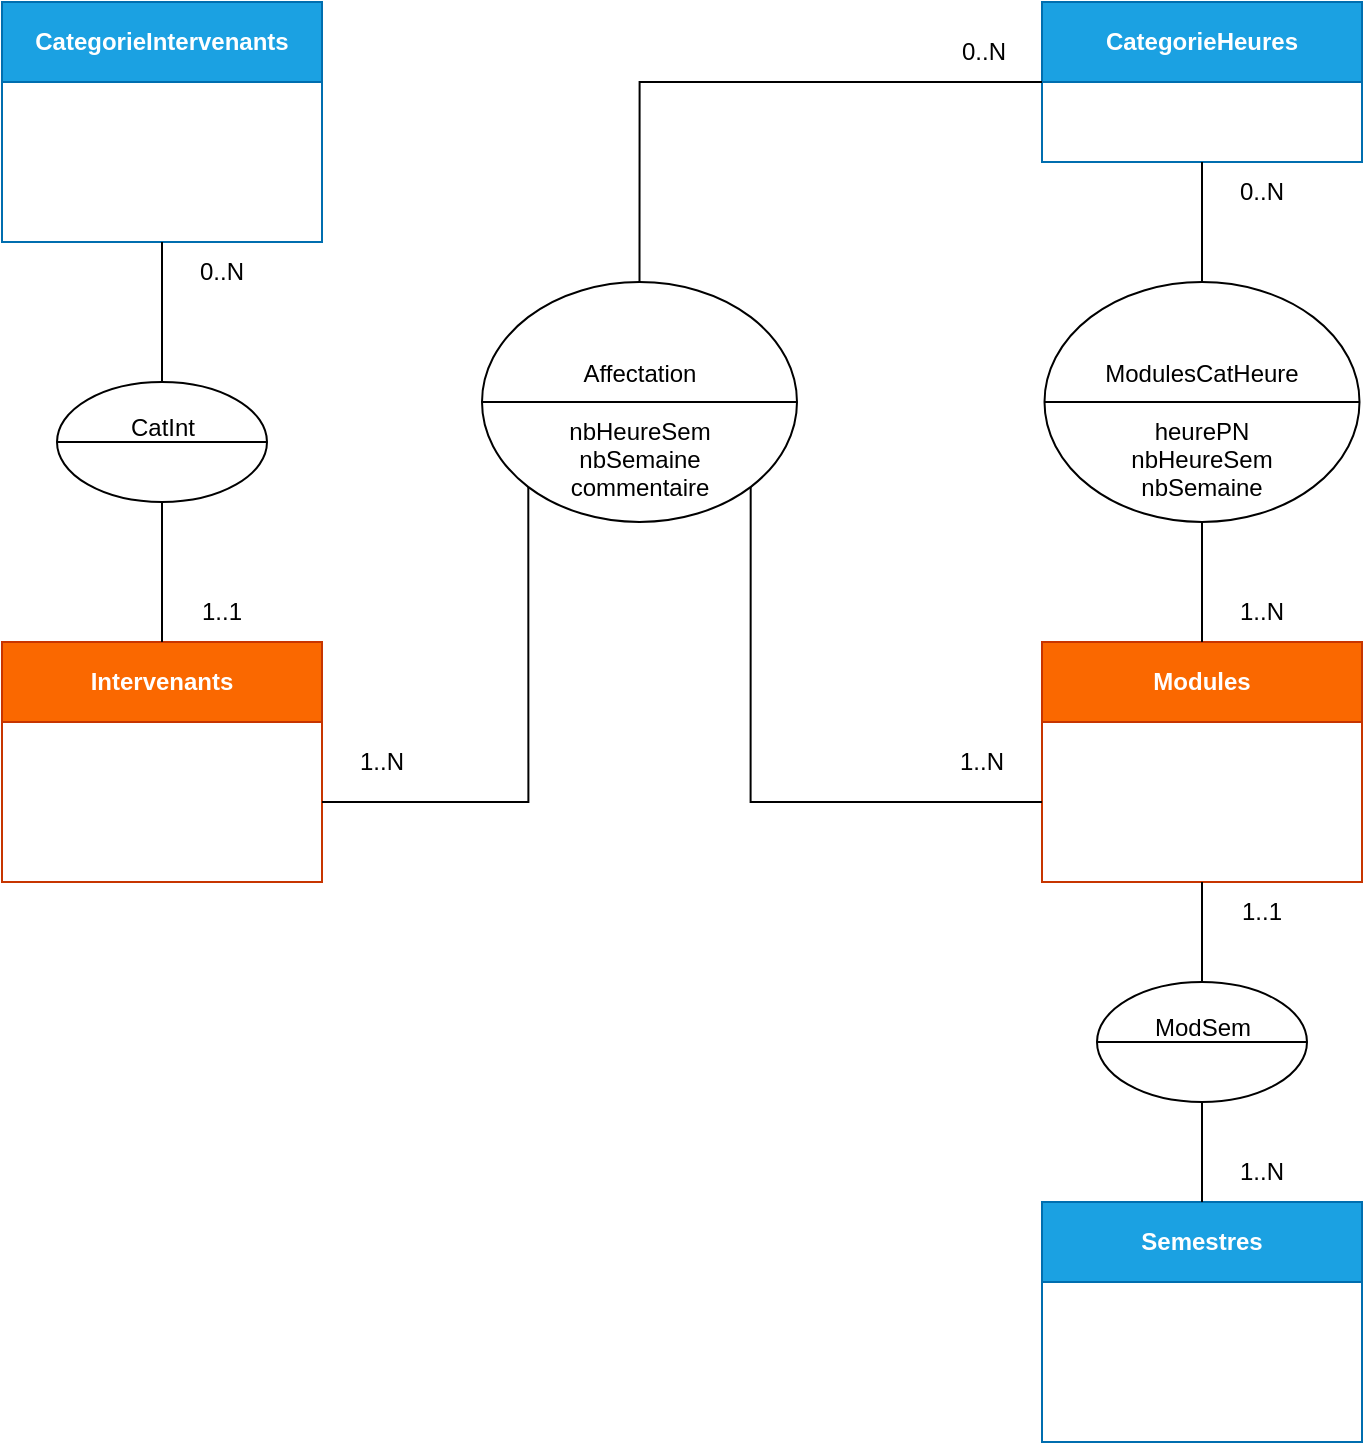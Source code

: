 <mxfile version="22.1.2" type="device" pages="3">
  <diagram name="MCD" id="nzzTxyJpOIz0UULi1fyK">
    <mxGraphModel dx="1292" dy="753" grid="1" gridSize="10" guides="1" tooltips="1" connect="1" arrows="1" fold="1" page="1" pageScale="1" pageWidth="827" pageHeight="1169" math="0" shadow="0">
      <root>
        <mxCell id="0" />
        <mxCell id="1" parent="0" />
        <mxCell id="3BoqgTi1EoxVY9xIN4Do-4" value="" style="group" parent="1" vertex="1" connectable="0">
          <mxGeometry x="80" y="240" width="160" height="120" as="geometry" />
        </mxCell>
        <mxCell id="3BoqgTi1EoxVY9xIN4Do-2" value="&lt;b&gt;CategorieIntervenants&lt;/b&gt;" style="rounded=0;whiteSpace=wrap;html=1;fillColor=#1ba1e2;fontColor=#ffffff;strokeColor=#006EAF;" parent="3BoqgTi1EoxVY9xIN4Do-4" vertex="1">
          <mxGeometry width="160" height="40" as="geometry" />
        </mxCell>
        <mxCell id="3BoqgTi1EoxVY9xIN4Do-3" value="&amp;nbsp;- &lt;u&gt;libCatInt&amp;nbsp;&lt;/u&gt;&lt;br&gt;&amp;nbsp;- coefCatInt&lt;br&gt;&amp;nbsp;- heureMinCatInt&lt;br&gt;&amp;nbsp;- heureMaxCatInt" style="rounded=0;whiteSpace=wrap;html=1;fillColor=none;fontColor=#ffffff;strokeColor=#006EAF;align=left;" parent="3BoqgTi1EoxVY9xIN4Do-4" vertex="1">
          <mxGeometry y="40" width="160" height="80" as="geometry" />
        </mxCell>
        <mxCell id="3BoqgTi1EoxVY9xIN4Do-11" value="" style="group" parent="1" vertex="1" connectable="0">
          <mxGeometry x="600" y="240" width="160" height="80" as="geometry" />
        </mxCell>
        <mxCell id="3BoqgTi1EoxVY9xIN4Do-6" value="&lt;b&gt;CategorieHeures&lt;/b&gt;" style="rounded=0;whiteSpace=wrap;html=1;fillColor=#1ba1e2;fontColor=#ffffff;strokeColor=#006EAF;" parent="3BoqgTi1EoxVY9xIN4Do-11" vertex="1">
          <mxGeometry width="160" height="40" as="geometry" />
        </mxCell>
        <mxCell id="3BoqgTi1EoxVY9xIN4Do-7" value="&amp;nbsp;- &lt;u&gt;libCatHeur&amp;nbsp;&lt;/u&gt;&lt;br&gt;&amp;nbsp;- coefCatHeur" style="rounded=0;whiteSpace=wrap;html=1;fillColor=none;fontColor=#ffffff;strokeColor=#006EAF;align=left;" parent="3BoqgTi1EoxVY9xIN4Do-11" vertex="1">
          <mxGeometry y="40" width="160" height="40" as="geometry" />
        </mxCell>
        <mxCell id="3BoqgTi1EoxVY9xIN4Do-13" value="" style="group" parent="1" vertex="1" connectable="0">
          <mxGeometry x="600" y="560" width="160" height="120" as="geometry" />
        </mxCell>
        <mxCell id="3BoqgTi1EoxVY9xIN4Do-9" value="&lt;b&gt;&lt;font color=&quot;#ffffff&quot;&gt;Modules&lt;/font&gt;&lt;/b&gt;" style="rounded=0;whiteSpace=wrap;html=1;fillColor=#fa6800;fontColor=#000000;strokeColor=#C73500;container=0;" parent="3BoqgTi1EoxVY9xIN4Do-13" vertex="1">
          <mxGeometry width="160" height="40" as="geometry" />
        </mxCell>
        <mxCell id="3BoqgTi1EoxVY9xIN4Do-10" value="&amp;nbsp;-&amp;nbsp;&lt;u&gt;codeMod&amp;nbsp;&lt;/u&gt;&lt;div&gt;&amp;nbsp;- typeMod&lt;/div&gt;&lt;div&gt;&amp;nbsp;- libCourtMod&lt;/div&gt;&lt;div&gt;&amp;nbsp;- libLongMod&lt;/div&gt;&lt;div&gt;&amp;nbsp;- validMod&amp;nbsp;&lt;/div&gt;" style="rounded=0;whiteSpace=wrap;html=1;fillColor=none;fontColor=#ffffff;strokeColor=#C73500;align=left;container=0;" parent="3BoqgTi1EoxVY9xIN4Do-13" vertex="1">
          <mxGeometry y="40" width="160" height="80" as="geometry" />
        </mxCell>
        <mxCell id="3BoqgTi1EoxVY9xIN4Do-14" value="" style="group" parent="1" vertex="1" connectable="0">
          <mxGeometry x="600" y="840" width="160" height="120" as="geometry" />
        </mxCell>
        <mxCell id="3BoqgTi1EoxVY9xIN4Do-15" value="&lt;b&gt;Semestres&lt;/b&gt;" style="rounded=0;whiteSpace=wrap;html=1;fillColor=#1BA1E2;fontColor=#ffffff;strokeColor=#006EAF;container=0;" parent="3BoqgTi1EoxVY9xIN4Do-14" vertex="1">
          <mxGeometry width="160" height="40" as="geometry" />
        </mxCell>
        <mxCell id="3BoqgTi1EoxVY9xIN4Do-16" value="&amp;nbsp;- &lt;u&gt;numSem&amp;nbsp;&lt;/u&gt;&lt;br&gt;&amp;nbsp;- nbGpTdSem&lt;br&gt;&amp;nbsp;- nbGpTpSem&lt;br&gt;&amp;nbsp;- nbEtdSem&lt;br&gt;&amp;nbsp;- nbSemSem" style="rounded=0;whiteSpace=wrap;html=1;fillColor=none;fontColor=#ffffff;strokeColor=#006EAF;align=left;container=0;" parent="3BoqgTi1EoxVY9xIN4Do-14" vertex="1">
          <mxGeometry y="40" width="160" height="80" as="geometry" />
        </mxCell>
        <mxCell id="3BoqgTi1EoxVY9xIN4Do-17" value="" style="group;fillColor=#60a917;fontColor=#ffffff;strokeColor=#2D7600;" parent="1" vertex="1" connectable="0">
          <mxGeometry x="80" y="560" width="160" height="120" as="geometry" />
        </mxCell>
        <mxCell id="3BoqgTi1EoxVY9xIN4Do-18" value="&lt;b&gt;&lt;font color=&quot;#ffffff&quot;&gt;Intervenants&lt;/font&gt;&lt;/b&gt;" style="rounded=0;whiteSpace=wrap;html=1;fillColor=#FA6800;fontColor=#000000;strokeColor=#C73500;container=0;" parent="3BoqgTi1EoxVY9xIN4Do-17" vertex="1">
          <mxGeometry width="160" height="40" as="geometry" />
        </mxCell>
        <mxCell id="3BoqgTi1EoxVY9xIN4Do-19" value="&lt;font color=&quot;#ffffff&quot;&gt;&amp;nbsp;- &lt;u&gt;nomInt&amp;nbsp;&lt;/u&gt;&lt;br&gt;&amp;nbsp;- &lt;u&gt;prenomInt&lt;/u&gt;&lt;br&gt;&amp;nbsp;- heureMinInt&lt;br&gt;&amp;nbsp;- heureMaxInt&lt;br&gt;&lt;/font&gt;" style="rounded=0;whiteSpace=wrap;html=1;fillColor=default;fontColor=#000000;strokeColor=#C73500;align=left;container=0;" parent="3BoqgTi1EoxVY9xIN4Do-17" vertex="1">
          <mxGeometry y="40" width="160" height="80" as="geometry" />
        </mxCell>
        <mxCell id="3BoqgTi1EoxVY9xIN4Do-24" value="" style="endArrow=none;html=1;rounded=0;entryX=0.5;entryY=1;entryDx=0;entryDy=0;exitX=0.5;exitY=0;exitDx=0;exitDy=0;" parent="1" source="3BoqgTi1EoxVY9xIN4Do-26" target="3BoqgTi1EoxVY9xIN4Do-3" edge="1">
          <mxGeometry width="50" height="50" relative="1" as="geometry">
            <mxPoint x="440" y="530" as="sourcePoint" />
            <mxPoint x="490" y="480" as="targetPoint" />
          </mxGeometry>
        </mxCell>
        <mxCell id="3BoqgTi1EoxVY9xIN4Do-27" value="" style="endArrow=none;html=1;rounded=0;entryX=0.5;entryY=1;entryDx=0;entryDy=0;exitX=0.5;exitY=0;exitDx=0;exitDy=0;" parent="1" source="3BoqgTi1EoxVY9xIN4Do-18" target="3BoqgTi1EoxVY9xIN4Do-26" edge="1">
          <mxGeometry width="50" height="50" relative="1" as="geometry">
            <mxPoint x="160" y="560" as="sourcePoint" />
            <mxPoint x="160" y="360" as="targetPoint" />
          </mxGeometry>
        </mxCell>
        <mxCell id="3BoqgTi1EoxVY9xIN4Do-26" value="CatInt&lt;br&gt;&lt;br&gt;" style="ellipse;whiteSpace=wrap;html=1;" parent="1" vertex="1">
          <mxGeometry x="107.5" y="430" width="105" height="60" as="geometry" />
        </mxCell>
        <mxCell id="3BoqgTi1EoxVY9xIN4Do-28" value="" style="endArrow=none;html=1;rounded=0;exitX=0;exitY=0.5;exitDx=0;exitDy=0;entryX=1;entryY=0.5;entryDx=0;entryDy=0;" parent="1" source="3BoqgTi1EoxVY9xIN4Do-26" target="3BoqgTi1EoxVY9xIN4Do-26" edge="1">
          <mxGeometry width="50" height="50" relative="1" as="geometry">
            <mxPoint x="440" y="630" as="sourcePoint" />
            <mxPoint x="490" y="580" as="targetPoint" />
          </mxGeometry>
        </mxCell>
        <mxCell id="3BoqgTi1EoxVY9xIN4Do-30" value="1..1" style="text;html=1;strokeColor=none;fillColor=none;align=center;verticalAlign=middle;whiteSpace=wrap;rounded=0;" parent="1" vertex="1">
          <mxGeometry x="160" y="530" width="60" height="30" as="geometry" />
        </mxCell>
        <mxCell id="3BoqgTi1EoxVY9xIN4Do-31" value="0..N" style="text;html=1;strokeColor=none;fillColor=none;align=center;verticalAlign=middle;whiteSpace=wrap;rounded=0;" parent="1" vertex="1">
          <mxGeometry x="160" y="360" width="60" height="30" as="geometry" />
        </mxCell>
        <mxCell id="3BoqgTi1EoxVY9xIN4Do-32" value="" style="endArrow=none;html=1;rounded=0;exitX=0;exitY=0.5;exitDx=0;exitDy=0;entryX=1;entryY=0.5;entryDx=0;entryDy=0;" parent="1" source="3BoqgTi1EoxVY9xIN4Do-33" target="3BoqgTi1EoxVY9xIN4Do-33" edge="1">
          <mxGeometry width="50" height="50" relative="1" as="geometry">
            <mxPoint x="422.5" y="1190" as="sourcePoint" />
            <mxPoint x="472.5" y="1140" as="targetPoint" />
          </mxGeometry>
        </mxCell>
        <mxCell id="3BoqgTi1EoxVY9xIN4Do-34" style="edgeStyle=orthogonalEdgeStyle;rounded=0;orthogonalLoop=1;jettySize=auto;html=1;exitX=0.5;exitY=0;exitDx=0;exitDy=0;entryX=0;entryY=0;entryDx=0;entryDy=0;endArrow=none;endFill=0;" parent="1" source="3BoqgTi1EoxVY9xIN4Do-33" target="3BoqgTi1EoxVY9xIN4Do-35" edge="1">
          <mxGeometry relative="1" as="geometry">
            <mxPoint x="230" y="840" as="sourcePoint" />
            <mxPoint x="470" y="840" as="targetPoint" />
            <Array as="points">
              <mxPoint x="680" y="730" />
            </Array>
          </mxGeometry>
        </mxCell>
        <mxCell id="3BoqgTi1EoxVY9xIN4Do-35" value="1..1" style="text;html=1;strokeColor=none;fillColor=none;align=center;verticalAlign=middle;whiteSpace=wrap;rounded=0;" parent="1" vertex="1">
          <mxGeometry x="680" y="680" width="60" height="30" as="geometry" />
        </mxCell>
        <mxCell id="3BoqgTi1EoxVY9xIN4Do-36" value="1..N" style="text;html=1;strokeColor=none;fillColor=none;align=center;verticalAlign=middle;whiteSpace=wrap;rounded=0;" parent="1" vertex="1">
          <mxGeometry x="680" y="810" width="60" height="30" as="geometry" />
        </mxCell>
        <mxCell id="3BoqgTi1EoxVY9xIN4Do-38" style="edgeStyle=orthogonalEdgeStyle;rounded=0;orthogonalLoop=1;jettySize=auto;html=1;exitX=0.5;exitY=1;exitDx=0;exitDy=0;entryX=0.5;entryY=0;entryDx=0;entryDy=0;endArrow=none;endFill=0;" parent="1" source="3BoqgTi1EoxVY9xIN4Do-39" target="3BoqgTi1EoxVY9xIN4Do-9" edge="1">
          <mxGeometry relative="1" as="geometry" />
        </mxCell>
        <mxCell id="3BoqgTi1EoxVY9xIN4Do-40" value="" style="edgeStyle=orthogonalEdgeStyle;rounded=0;orthogonalLoop=1;jettySize=auto;html=1;exitX=0.5;exitY=1;exitDx=0;exitDy=0;entryX=0.5;entryY=0;entryDx=0;entryDy=0;endArrow=none;endFill=0;" parent="1" source="3BoqgTi1EoxVY9xIN4Do-7" target="3BoqgTi1EoxVY9xIN4Do-39" edge="1">
          <mxGeometry relative="1" as="geometry">
            <mxPoint x="680" y="400" as="sourcePoint" />
            <mxPoint x="680" y="560" as="targetPoint" />
          </mxGeometry>
        </mxCell>
        <mxCell id="3BoqgTi1EoxVY9xIN4Do-39" value="&lt;br&gt;&lt;br&gt;ModulesCatHeure&lt;br&gt;&lt;br&gt;heurePN&lt;br&gt;nbHeureSem&lt;br&gt;nbSemaine" style="ellipse;whiteSpace=wrap;html=1;" parent="1" vertex="1">
          <mxGeometry x="601.25" y="380" width="157.5" height="120" as="geometry" />
        </mxCell>
        <mxCell id="3BoqgTi1EoxVY9xIN4Do-44" style="edgeStyle=orthogonalEdgeStyle;rounded=0;orthogonalLoop=1;jettySize=auto;html=1;exitX=0;exitY=0.5;exitDx=0;exitDy=0;entryX=1;entryY=0.5;entryDx=0;entryDy=0;endArrow=none;endFill=0;" parent="1" source="3BoqgTi1EoxVY9xIN4Do-39" target="3BoqgTi1EoxVY9xIN4Do-39" edge="1">
          <mxGeometry relative="1" as="geometry">
            <Array as="points">
              <mxPoint x="680" y="440" />
              <mxPoint x="680" y="440" />
            </Array>
          </mxGeometry>
        </mxCell>
        <mxCell id="3BoqgTi1EoxVY9xIN4Do-45" value="0..N" style="text;html=1;strokeColor=none;fillColor=none;align=center;verticalAlign=middle;whiteSpace=wrap;rounded=0;" parent="1" vertex="1">
          <mxGeometry x="680" y="320" width="60" height="30" as="geometry" />
        </mxCell>
        <mxCell id="3BoqgTi1EoxVY9xIN4Do-46" value="1..N" style="text;html=1;strokeColor=none;fillColor=none;align=center;verticalAlign=middle;whiteSpace=wrap;rounded=0;" parent="1" vertex="1">
          <mxGeometry x="680" y="530" width="60" height="30" as="geometry" />
        </mxCell>
        <mxCell id="3BoqgTi1EoxVY9xIN4Do-48" value="&lt;br&gt;&lt;br&gt;Affectation&lt;br&gt;&lt;br&gt;nbHeureSem&lt;br&gt;nbSemaine&lt;br&gt;commentaire" style="ellipse;whiteSpace=wrap;html=1;" parent="1" vertex="1">
          <mxGeometry x="320" y="380" width="157.5" height="120" as="geometry" />
        </mxCell>
        <mxCell id="3BoqgTi1EoxVY9xIN4Do-47" style="edgeStyle=orthogonalEdgeStyle;rounded=0;orthogonalLoop=1;jettySize=auto;html=1;exitX=0;exitY=0;exitDx=0;exitDy=0;entryX=0.5;entryY=0;entryDx=0;entryDy=0;endArrow=none;endFill=0;" parent="1" source="3BoqgTi1EoxVY9xIN4Do-7" target="3BoqgTi1EoxVY9xIN4Do-48" edge="1">
          <mxGeometry relative="1" as="geometry">
            <mxPoint x="400" y="440" as="targetPoint" />
            <Array as="points">
              <mxPoint x="399" y="280" />
            </Array>
          </mxGeometry>
        </mxCell>
        <mxCell id="3BoqgTi1EoxVY9xIN4Do-49" style="edgeStyle=orthogonalEdgeStyle;rounded=0;orthogonalLoop=1;jettySize=auto;html=1;exitX=1;exitY=0.5;exitDx=0;exitDy=0;entryX=0;entryY=1;entryDx=0;entryDy=0;endArrow=none;endFill=0;" parent="1" source="3BoqgTi1EoxVY9xIN4Do-19" target="3BoqgTi1EoxVY9xIN4Do-48" edge="1">
          <mxGeometry relative="1" as="geometry" />
        </mxCell>
        <mxCell id="3BoqgTi1EoxVY9xIN4Do-50" style="edgeStyle=orthogonalEdgeStyle;rounded=0;orthogonalLoop=1;jettySize=auto;html=1;exitX=0;exitY=0.5;exitDx=0;exitDy=0;entryX=1;entryY=1;entryDx=0;entryDy=0;endArrow=none;endFill=0;" parent="1" source="3BoqgTi1EoxVY9xIN4Do-10" target="3BoqgTi1EoxVY9xIN4Do-48" edge="1">
          <mxGeometry relative="1" as="geometry" />
        </mxCell>
        <mxCell id="3BoqgTi1EoxVY9xIN4Do-51" style="edgeStyle=orthogonalEdgeStyle;rounded=0;orthogonalLoop=1;jettySize=auto;html=1;exitX=0;exitY=0.5;exitDx=0;exitDy=0;entryX=1;entryY=0.5;entryDx=0;entryDy=0;endArrow=none;endFill=0;" parent="1" source="3BoqgTi1EoxVY9xIN4Do-48" target="3BoqgTi1EoxVY9xIN4Do-48" edge="1">
          <mxGeometry relative="1" as="geometry">
            <Array as="points">
              <mxPoint x="400" y="440" />
              <mxPoint x="400" y="440" />
            </Array>
          </mxGeometry>
        </mxCell>
        <mxCell id="3BoqgTi1EoxVY9xIN4Do-52" value="1..N" style="text;html=1;strokeColor=none;fillColor=none;align=center;verticalAlign=middle;whiteSpace=wrap;rounded=0;" parent="1" vertex="1">
          <mxGeometry x="540" y="605" width="60" height="30" as="geometry" />
        </mxCell>
        <mxCell id="3BoqgTi1EoxVY9xIN4Do-53" value="1..N" style="text;html=1;strokeColor=none;fillColor=none;align=center;verticalAlign=middle;whiteSpace=wrap;rounded=0;" parent="1" vertex="1">
          <mxGeometry x="240" y="605" width="60" height="30" as="geometry" />
        </mxCell>
        <mxCell id="3BoqgTi1EoxVY9xIN4Do-54" value="0..N" style="text;html=1;strokeColor=none;fillColor=none;align=center;verticalAlign=middle;whiteSpace=wrap;rounded=0;" parent="1" vertex="1">
          <mxGeometry x="541.25" y="250" width="60" height="30" as="geometry" />
        </mxCell>
        <mxCell id="3BoqgTi1EoxVY9xIN4Do-56" style="edgeStyle=orthogonalEdgeStyle;rounded=0;orthogonalLoop=1;jettySize=auto;html=1;exitX=0.5;exitY=1;exitDx=0;exitDy=0;entryX=0;entryY=1;entryDx=0;entryDy=0;endArrow=none;endFill=0;" parent="1" source="3BoqgTi1EoxVY9xIN4Do-33" target="3BoqgTi1EoxVY9xIN4Do-36" edge="1">
          <mxGeometry relative="1" as="geometry">
            <Array as="points">
              <mxPoint x="680" y="830" />
              <mxPoint x="680" y="830" />
            </Array>
          </mxGeometry>
        </mxCell>
        <mxCell id="3BoqgTi1EoxVY9xIN4Do-33" value="ModSem&lt;br&gt;&lt;br&gt;" style="ellipse;whiteSpace=wrap;html=1;" parent="1" vertex="1">
          <mxGeometry x="627.5" y="730" width="105" height="60" as="geometry" />
        </mxCell>
        <mxCell id="3BoqgTi1EoxVY9xIN4Do-57" style="edgeStyle=orthogonalEdgeStyle;rounded=0;orthogonalLoop=1;jettySize=auto;html=1;exitX=0;exitY=0.5;exitDx=0;exitDy=0;entryX=1;entryY=0.5;entryDx=0;entryDy=0;endArrow=none;endFill=0;" parent="1" source="3BoqgTi1EoxVY9xIN4Do-33" target="3BoqgTi1EoxVY9xIN4Do-33" edge="1">
          <mxGeometry relative="1" as="geometry">
            <Array as="points">
              <mxPoint x="690" y="760" />
              <mxPoint x="690" y="760" />
            </Array>
          </mxGeometry>
        </mxCell>
      </root>
    </mxGraphModel>
  </diagram>
  <diagram id="1yIcFr8sxHk_xN-6-EMg" name="MLD">
    <mxGraphModel dx="1098" dy="640" grid="1" gridSize="10" guides="1" tooltips="1" connect="1" arrows="1" fold="1" page="1" pageScale="1" pageWidth="827" pageHeight="1169" math="0" shadow="0">
      <root>
        <mxCell id="0" />
        <mxCell id="1" parent="0" />
        <mxCell id="5fsocrcMAX_POB6Y4HsH-1" value="&lt;div style=&quot;&quot;&gt;&lt;font color=&quot;#1ba1e2&quot;&gt;&lt;b style=&quot;background-color: initial;&quot;&gt;CategorieIntervenants&lt;/b&gt;&lt;span style=&quot;background-color: initial;&quot;&gt;(&lt;/span&gt;&lt;u style=&quot;background-color: initial;&quot;&gt;libCatInt&lt;/u&gt;&lt;span style=&quot;background-color: initial;&quot;&gt;, coefCatInt, heureMinCatInt, heureMaxCatInt)&lt;/span&gt;&lt;/font&gt;&lt;/div&gt;&lt;div style=&quot;&quot;&gt;&lt;font color=&quot;#1ba1e2&quot;&gt;&lt;b&gt;CategorieHeures&amp;nbsp; &amp;nbsp; &amp;nbsp; &amp;nbsp; &amp;nbsp;&lt;/b&gt;(&lt;u&gt;libCatHeur&lt;/u&gt;, coefCatHeur)&lt;/font&gt;&lt;/div&gt;&lt;div style=&quot;&quot;&gt;&lt;font color=&quot;#1ba1e2&quot;&gt;&lt;b&gt;Semestres&amp;nbsp; &amp;nbsp; &amp;nbsp; &amp;nbsp; &amp;nbsp; &amp;nbsp; &amp;nbsp; &amp;nbsp; &amp;nbsp; &amp;nbsp; &lt;/b&gt;(&lt;u&gt;numSem&lt;/u&gt;, nbGpTdSem, nbGpTpSem, nbEtdSem, nbSemSem)&lt;/font&gt;&lt;/div&gt;&lt;div style=&quot;&quot;&gt;&lt;font color=&quot;#fa6800&quot;&gt;&lt;br&gt;&lt;/font&gt;&lt;/div&gt;&lt;div style=&quot;&quot;&gt;&lt;font color=&quot;#fa6800&quot;&gt;&lt;b&gt;Intervenants&amp;nbsp; &amp;nbsp; &amp;nbsp; &amp;nbsp; &amp;nbsp; &amp;nbsp; &amp;nbsp; &amp;nbsp; &amp;nbsp;&lt;/b&gt;(&lt;u&gt;nomInt, prenomInt&lt;/u&gt;, heureMinInt, heureMaxInt, #libCatInt)&lt;/font&gt;&lt;/div&gt;&lt;div style=&quot;&quot;&gt;&lt;font color=&quot;#fa6800&quot;&gt;&lt;b&gt;Modules&amp;nbsp; &amp;nbsp; &amp;nbsp; &amp;nbsp; &amp;nbsp; &amp;nbsp; &amp;nbsp; &amp;nbsp; &amp;nbsp; &amp;nbsp; &amp;nbsp; &amp;nbsp; &lt;/b&gt;(&lt;u&gt;codeMod&lt;/u&gt;, typeMod, libCourtMod, libLongMod, validMod, #numSem)&lt;/font&gt;&lt;/div&gt;&lt;div style=&quot;&quot;&gt;&lt;br&gt;&lt;/div&gt;&lt;div style=&quot;&quot;&gt;&lt;b&gt;ModulesCatHeures&amp;nbsp; &amp;nbsp; &amp;nbsp; &lt;/b&gt;(#&lt;u&gt;codeMod, #libCatHeur&lt;/u&gt;, heurePN, nbHeureSem, nbSemaine)&lt;/div&gt;&lt;div style=&quot;&quot;&gt;&lt;b&gt;Affectation&amp;nbsp; &amp;nbsp; &amp;nbsp; &amp;nbsp; &amp;nbsp; &amp;nbsp; &amp;nbsp; &amp;nbsp; &amp;nbsp; &amp;nbsp;&amp;nbsp;&lt;/b&gt;(&lt;u&gt;#(nomInt,prenomInt),#codeMod,#libCatHeur&lt;/u&gt;, nbHeureSem, nbSemaine, commentaire)&lt;/div&gt;" style="text;html=1;align=left;verticalAlign=middle;resizable=0;points=[];autosize=1;strokeColor=none;fillColor=none;" parent="1" vertex="1">
          <mxGeometry x="120" y="400" width="620" height="140" as="geometry" />
        </mxCell>
      </root>
    </mxGraphModel>
  </diagram>
  <diagram name="UML" id="JNIX_cUQ2pQBWEHA8KvQ">
    <mxGraphModel dx="1098" dy="640" grid="1" gridSize="10" guides="1" tooltips="1" connect="1" arrows="1" fold="1" page="1" pageScale="1" pageWidth="827" pageHeight="1169" math="0" shadow="0">
      <root>
        <mxCell id="ptVlJqRQ-sJI8ZCwnt4Z-0" />
        <mxCell id="ptVlJqRQ-sJI8ZCwnt4Z-1" parent="ptVlJqRQ-sJI8ZCwnt4Z-0" />
        <mxCell id="ptVlJqRQ-sJI8ZCwnt4Z-2" value="" style="group" parent="ptVlJqRQ-sJI8ZCwnt4Z-1" vertex="1" connectable="0">
          <mxGeometry x="24" y="260" width="160" height="120" as="geometry" />
        </mxCell>
        <mxCell id="ptVlJqRQ-sJI8ZCwnt4Z-3" value="&lt;b&gt;CategorieIntervenants&lt;/b&gt;" style="rounded=0;whiteSpace=wrap;html=1;fillColor=#1ba1e2;fontColor=#ffffff;strokeColor=#006EAF;" parent="ptVlJqRQ-sJI8ZCwnt4Z-2" vertex="1">
          <mxGeometry width="160" height="40" as="geometry" />
        </mxCell>
        <mxCell id="ptVlJqRQ-sJI8ZCwnt4Z-4" value="&amp;nbsp;- libCatInt&amp;nbsp; &amp;nbsp; &amp;nbsp; &amp;nbsp; &amp;nbsp; &amp;nbsp;: String &amp;lt;id&amp;gt;&lt;br&gt;&amp;nbsp;- coefCatInt&amp;nbsp; &amp;nbsp; &amp;nbsp; &amp;nbsp; &amp;nbsp;: double&lt;br&gt;&amp;nbsp;- heureMinCatInt : int&lt;br&gt;&amp;nbsp;- heureMaxCatInt : int" style="rounded=0;whiteSpace=wrap;html=1;fillColor=none;fontColor=#ffffff;strokeColor=#006EAF;align=left;" parent="ptVlJqRQ-sJI8ZCwnt4Z-2" vertex="1">
          <mxGeometry y="40" width="160" height="80" as="geometry" />
        </mxCell>
        <mxCell id="ptVlJqRQ-sJI8ZCwnt4Z-5" value="" style="group" parent="ptVlJqRQ-sJI8ZCwnt4Z-1" vertex="1" connectable="0">
          <mxGeometry x="484" y="260" width="160" height="80" as="geometry" />
        </mxCell>
        <mxCell id="ptVlJqRQ-sJI8ZCwnt4Z-6" value="&lt;b&gt;CategorieHeures&lt;/b&gt;" style="rounded=0;whiteSpace=wrap;html=1;fillColor=#1ba1e2;fontColor=#ffffff;strokeColor=#006EAF;" parent="ptVlJqRQ-sJI8ZCwnt4Z-5" vertex="1">
          <mxGeometry width="160" height="40" as="geometry" />
        </mxCell>
        <mxCell id="ptVlJqRQ-sJI8ZCwnt4Z-7" value="&amp;nbsp;- libCatHeur&amp;nbsp; &amp;nbsp; &amp;nbsp; &amp;nbsp;: String &amp;lt;id&amp;gt;&lt;br&gt;&amp;nbsp;- coefCatHeur&amp;nbsp; &amp;nbsp; : double" style="rounded=0;whiteSpace=wrap;html=1;fillColor=none;fontColor=#ffffff;strokeColor=#006EAF;align=left;" parent="ptVlJqRQ-sJI8ZCwnt4Z-5" vertex="1">
          <mxGeometry y="40" width="160" height="40" as="geometry" />
        </mxCell>
        <mxCell id="ptVlJqRQ-sJI8ZCwnt4Z-8" value="" style="group" parent="ptVlJqRQ-sJI8ZCwnt4Z-1" vertex="1" connectable="0">
          <mxGeometry x="484" y="580" width="160" height="120" as="geometry" />
        </mxCell>
        <mxCell id="ptVlJqRQ-sJI8ZCwnt4Z-9" value="&lt;b&gt;&lt;font color=&quot;#ffffff&quot;&gt;Modules&lt;/font&gt;&lt;/b&gt;" style="rounded=0;whiteSpace=wrap;html=1;fillColor=#fa6800;fontColor=#000000;strokeColor=#C73500;container=0;" parent="ptVlJqRQ-sJI8ZCwnt4Z-8" vertex="1">
          <mxGeometry width="160" height="40" as="geometry" />
        </mxCell>
        <mxCell id="ptVlJqRQ-sJI8ZCwnt4Z-10" value="&amp;nbsp;-&amp;nbsp;codeMod&amp;nbsp; &amp;nbsp; &amp;nbsp; : String &amp;lt;id&amp;gt;&lt;div&gt;&amp;nbsp;- typeMod&amp;nbsp; &amp;nbsp; &amp;nbsp; &amp;nbsp;: String&lt;/div&gt;&lt;div&gt;&amp;nbsp;- libCourtMod : String&lt;/div&gt;&lt;div&gt;&amp;nbsp;- libLongMod&amp;nbsp; : String&lt;/div&gt;&lt;div&gt;&amp;nbsp;- validMod&amp;nbsp; &amp;nbsp; &amp;nbsp; : boolean&lt;/div&gt;" style="rounded=0;whiteSpace=wrap;html=1;fillColor=none;fontColor=#ffffff;strokeColor=#C73500;align=left;container=0;" parent="ptVlJqRQ-sJI8ZCwnt4Z-8" vertex="1">
          <mxGeometry y="40" width="160" height="80" as="geometry" />
        </mxCell>
        <mxCell id="ptVlJqRQ-sJI8ZCwnt4Z-11" value="" style="group" parent="ptVlJqRQ-sJI8ZCwnt4Z-1" vertex="1" connectable="0">
          <mxGeometry x="484" y="860" width="160" height="120" as="geometry" />
        </mxCell>
        <mxCell id="ptVlJqRQ-sJI8ZCwnt4Z-12" value="&lt;b&gt;Semestres&lt;/b&gt;" style="rounded=0;whiteSpace=wrap;html=1;fillColor=#1BA1E2;fontColor=#ffffff;strokeColor=#006EAF;container=0;" parent="ptVlJqRQ-sJI8ZCwnt4Z-11" vertex="1">
          <mxGeometry width="160" height="40" as="geometry" />
        </mxCell>
        <mxCell id="ptVlJqRQ-sJI8ZCwnt4Z-13" value="&amp;nbsp;- numSem&amp;nbsp; &amp;nbsp; &amp;nbsp; &amp;nbsp; &amp;nbsp; &amp;nbsp; &amp;nbsp; &amp;nbsp;: int &amp;lt;id&amp;gt;&lt;br&gt;&amp;nbsp;- nbGpTdSem&amp;nbsp; &amp;nbsp; &amp;nbsp; &amp;nbsp; &amp;nbsp;: int&lt;br&gt;&amp;nbsp;- nbGpTpSem&amp;nbsp; &amp;nbsp; &amp;nbsp; &amp;nbsp; &amp;nbsp;: int&lt;br&gt;&amp;nbsp;- nbEtdSem&amp;nbsp; &amp;nbsp; &amp;nbsp; &amp;nbsp; &amp;nbsp; &amp;nbsp; &amp;nbsp;: int&amp;nbsp;&lt;br&gt;&amp;nbsp;- nbSemSem&amp;nbsp; &amp;nbsp; &amp;nbsp; &amp;nbsp; &amp;nbsp; &amp;nbsp;: int" style="rounded=0;whiteSpace=wrap;html=1;fillColor=none;fontColor=#ffffff;strokeColor=#006EAF;align=left;container=0;" parent="ptVlJqRQ-sJI8ZCwnt4Z-11" vertex="1">
          <mxGeometry y="40" width="160" height="80" as="geometry" />
        </mxCell>
        <mxCell id="ptVlJqRQ-sJI8ZCwnt4Z-14" value="" style="group;fillColor=#60a917;fontColor=#ffffff;strokeColor=#2D7600;" parent="ptVlJqRQ-sJI8ZCwnt4Z-1" vertex="1" connectable="0">
          <mxGeometry x="24" y="580" width="160" height="120" as="geometry" />
        </mxCell>
        <mxCell id="ptVlJqRQ-sJI8ZCwnt4Z-15" value="&lt;b&gt;&lt;font color=&quot;#ffffff&quot;&gt;Intervenants&lt;/font&gt;&lt;/b&gt;" style="rounded=0;whiteSpace=wrap;html=1;fillColor=#FA6800;fontColor=#000000;strokeColor=#C73500;container=0;" parent="ptVlJqRQ-sJI8ZCwnt4Z-14" vertex="1">
          <mxGeometry width="160" height="40" as="geometry" />
        </mxCell>
        <mxCell id="ptVlJqRQ-sJI8ZCwnt4Z-16" value="&lt;font color=&quot;#ffffff&quot;&gt;&amp;nbsp;- nomInt&amp;nbsp; &amp;nbsp; &amp;nbsp; &amp;nbsp; &amp;nbsp; &amp;nbsp; &amp;nbsp;: String &amp;lt;id&amp;gt;&lt;br&gt;&amp;nbsp;- prenomInt&amp;nbsp; &amp;nbsp; &amp;nbsp; &amp;nbsp; : String &amp;lt;id&amp;gt;&lt;br&gt;&amp;nbsp;- heureMinInt&amp;nbsp; &amp;nbsp; &amp;nbsp;: int&lt;br&gt;&amp;nbsp;- heureMaxInt&amp;nbsp; &amp;nbsp; : int&lt;br&gt;&lt;/font&gt;" style="rounded=0;whiteSpace=wrap;html=1;fillColor=default;fontColor=#000000;strokeColor=#C73500;align=left;container=0;" parent="ptVlJqRQ-sJI8ZCwnt4Z-14" vertex="1">
          <mxGeometry y="40" width="160" height="80" as="geometry" />
        </mxCell>
        <mxCell id="ptVlJqRQ-sJI8ZCwnt4Z-17" value="" style="endArrow=none;html=1;rounded=0;entryX=0.5;entryY=1;entryDx=0;entryDy=0;exitX=0.5;exitY=0;exitDx=0;exitDy=0;" parent="ptVlJqRQ-sJI8ZCwnt4Z-1" source="ptVlJqRQ-sJI8ZCwnt4Z-15" target="ptVlJqRQ-sJI8ZCwnt4Z-4" edge="1">
          <mxGeometry width="50" height="50" relative="1" as="geometry">
            <mxPoint x="104" y="450" as="sourcePoint" />
            <mxPoint x="434" y="500" as="targetPoint" />
          </mxGeometry>
        </mxCell>
        <mxCell id="ptVlJqRQ-sJI8ZCwnt4Z-24" style="edgeStyle=orthogonalEdgeStyle;rounded=0;orthogonalLoop=1;jettySize=auto;html=1;exitX=0.5;exitY=0;exitDx=0;exitDy=0;entryX=0;entryY=0;entryDx=0;entryDy=0;endArrow=none;endFill=0;" parent="ptVlJqRQ-sJI8ZCwnt4Z-1" source="ptVlJqRQ-sJI8ZCwnt4Z-12" edge="1">
          <mxGeometry relative="1" as="geometry">
            <mxPoint x="564" y="750" as="sourcePoint" />
            <mxPoint x="564" y="700" as="targetPoint" />
            <Array as="points" />
          </mxGeometry>
        </mxCell>
        <mxCell id="ptVlJqRQ-sJI8ZCwnt4Z-28" value="" style="edgeStyle=orthogonalEdgeStyle;rounded=0;orthogonalLoop=1;jettySize=auto;html=1;exitX=0.5;exitY=1;exitDx=0;exitDy=0;endArrow=none;endFill=0;entryX=0.5;entryY=0;entryDx=0;entryDy=0;" parent="ptVlJqRQ-sJI8ZCwnt4Z-1" source="ptVlJqRQ-sJI8ZCwnt4Z-7" target="ptVlJqRQ-sJI8ZCwnt4Z-9" edge="1">
          <mxGeometry relative="1" as="geometry">
            <mxPoint x="564" y="420" as="sourcePoint" />
            <mxPoint x="564" y="490" as="targetPoint" />
          </mxGeometry>
        </mxCell>
        <mxCell id="ptVlJqRQ-sJI8ZCwnt4Z-36" style="edgeStyle=orthogonalEdgeStyle;rounded=0;orthogonalLoop=1;jettySize=auto;html=1;exitX=0;exitY=0.5;exitDx=0;exitDy=0;endArrow=none;endFill=0;" parent="ptVlJqRQ-sJI8ZCwnt4Z-1" source="ptVlJqRQ-sJI8ZCwnt4Z-10" edge="1">
          <mxGeometry relative="1" as="geometry">
            <mxPoint x="344" y="660" as="targetPoint" />
          </mxGeometry>
        </mxCell>
        <mxCell id="BZX8ZE8ITr-iC-Waa5uB-1" style="edgeStyle=orthogonalEdgeStyle;rounded=0;orthogonalLoop=1;jettySize=auto;html=1;exitX=0;exitY=0;exitDx=0;exitDy=0;entryX=1;entryY=0.5;entryDx=0;entryDy=0;endArrow=none;endFill=0;" parent="ptVlJqRQ-sJI8ZCwnt4Z-1" source="ptVlJqRQ-sJI8ZCwnt4Z-7" target="ptVlJqRQ-sJI8ZCwnt4Z-16" edge="1">
          <mxGeometry relative="1" as="geometry">
            <Array as="points">
              <mxPoint x="344" y="300" />
              <mxPoint x="344" y="660" />
            </Array>
          </mxGeometry>
        </mxCell>
        <mxCell id="BZX8ZE8ITr-iC-Waa5uB-3" style="edgeStyle=orthogonalEdgeStyle;rounded=0;orthogonalLoop=1;jettySize=auto;html=1;exitX=1;exitY=0.5;exitDx=0;exitDy=0;endArrow=none;endFill=0;dashed=1;" parent="ptVlJqRQ-sJI8ZCwnt4Z-1" source="BZX8ZE8ITr-iC-Waa5uB-2" edge="1">
          <mxGeometry relative="1" as="geometry">
            <mxPoint x="344" y="660" as="targetPoint" />
          </mxGeometry>
        </mxCell>
        <mxCell id="BZX8ZE8ITr-iC-Waa5uB-2" value="&amp;nbsp;- nbHeureSem&amp;nbsp; : int&lt;br&gt;&amp;nbsp;- nbSemaine&amp;nbsp; &amp;nbsp; &amp;nbsp;: int&lt;br&gt;&amp;nbsp;- commentaire&amp;nbsp; : String[0..1]" style="rounded=0;whiteSpace=wrap;html=1;dashed=1;align=left;" parent="ptVlJqRQ-sJI8ZCwnt4Z-1" vertex="1">
          <mxGeometry x="40" y="890" width="160" height="60" as="geometry" />
        </mxCell>
        <mxCell id="BZX8ZE8ITr-iC-Waa5uB-5" style="edgeStyle=orthogonalEdgeStyle;rounded=0;orthogonalLoop=1;jettySize=auto;html=1;exitX=0;exitY=0.5;exitDx=0;exitDy=0;endArrow=none;endFill=0;dashed=1;" parent="ptVlJqRQ-sJI8ZCwnt4Z-1" source="BZX8ZE8ITr-iC-Waa5uB-4" edge="1">
          <mxGeometry relative="1" as="geometry">
            <mxPoint x="564" y="460.143" as="targetPoint" />
          </mxGeometry>
        </mxCell>
        <mxCell id="BZX8ZE8ITr-iC-Waa5uB-4" value="&amp;nbsp;- nbHeureSem&amp;nbsp; : int&lt;br style=&quot;&quot;&gt;&lt;span style=&quot;&quot;&gt;&amp;nbsp;- nbSemaine&amp;nbsp; &amp;nbsp; &amp;nbsp;: int&lt;/span&gt;&lt;br style=&quot;&quot;&gt;&amp;nbsp;- nbHeurePN&amp;nbsp; &amp;nbsp; &amp;nbsp;: int" style="rounded=0;whiteSpace=wrap;html=1;dashed=1;align=left;" parent="ptVlJqRQ-sJI8ZCwnt4Z-1" vertex="1">
          <mxGeometry x="644" y="430" width="160" height="60" as="geometry" />
        </mxCell>
        <mxCell id="K1GxfkXIuSXzGU29c5Q1-0" value="0..*" style="text;html=1;strokeColor=none;fillColor=none;align=center;verticalAlign=middle;whiteSpace=wrap;rounded=0;" parent="ptVlJqRQ-sJI8ZCwnt4Z-1" vertex="1">
          <mxGeometry x="100" y="550" width="60" height="30" as="geometry" />
        </mxCell>
        <mxCell id="K1GxfkXIuSXzGU29c5Q1-1" value="1..1" style="text;html=1;strokeColor=none;fillColor=none;align=center;verticalAlign=middle;whiteSpace=wrap;rounded=0;" parent="ptVlJqRQ-sJI8ZCwnt4Z-1" vertex="1">
          <mxGeometry x="100" y="380" width="60" height="30" as="geometry" />
        </mxCell>
        <mxCell id="K1GxfkXIuSXzGU29c5Q1-2" value="0..*" style="text;html=1;strokeColor=none;fillColor=none;align=center;verticalAlign=middle;whiteSpace=wrap;rounded=0;" parent="ptVlJqRQ-sJI8ZCwnt4Z-1" vertex="1">
          <mxGeometry x="424" y="300" width="60" height="30" as="geometry" />
        </mxCell>
        <mxCell id="K1GxfkXIuSXzGU29c5Q1-3" value="1..*" style="text;html=1;strokeColor=none;fillColor=none;align=center;verticalAlign=middle;whiteSpace=wrap;rounded=0;" parent="ptVlJqRQ-sJI8ZCwnt4Z-1" vertex="1">
          <mxGeometry x="424" y="630" width="60" height="30" as="geometry" />
        </mxCell>
        <mxCell id="K1GxfkXIuSXzGU29c5Q1-4" value="1..*" style="text;html=1;strokeColor=none;fillColor=none;align=center;verticalAlign=middle;whiteSpace=wrap;rounded=0;" parent="ptVlJqRQ-sJI8ZCwnt4Z-1" vertex="1">
          <mxGeometry x="184" y="630" width="60" height="30" as="geometry" />
        </mxCell>
        <mxCell id="K1GxfkXIuSXzGU29c5Q1-5" value="1..*" style="text;html=1;strokeColor=none;fillColor=none;align=center;verticalAlign=middle;whiteSpace=wrap;rounded=0;" parent="ptVlJqRQ-sJI8ZCwnt4Z-1" vertex="1">
          <mxGeometry x="567" y="340" width="60" height="30" as="geometry" />
        </mxCell>
        <mxCell id="K1GxfkXIuSXzGU29c5Q1-6" value="0..*" style="text;html=1;strokeColor=none;fillColor=none;align=center;verticalAlign=middle;whiteSpace=wrap;rounded=0;" parent="ptVlJqRQ-sJI8ZCwnt4Z-1" vertex="1">
          <mxGeometry x="567" y="550" width="60" height="30" as="geometry" />
        </mxCell>
        <mxCell id="uYo1-kepnE4--wcK0sdv-0" value="1..1" style="text;html=1;strokeColor=none;fillColor=none;align=center;verticalAlign=middle;whiteSpace=wrap;rounded=0;" parent="ptVlJqRQ-sJI8ZCwnt4Z-1" vertex="1">
          <mxGeometry x="560" y="830" width="60" height="30" as="geometry" />
        </mxCell>
        <mxCell id="uYo1-kepnE4--wcK0sdv-1" value="1..*" style="text;html=1;strokeColor=none;fillColor=none;align=center;verticalAlign=middle;whiteSpace=wrap;rounded=0;" parent="ptVlJqRQ-sJI8ZCwnt4Z-1" vertex="1">
          <mxGeometry x="567" y="700" width="60" height="30" as="geometry" />
        </mxCell>
      </root>
    </mxGraphModel>
  </diagram>
</mxfile>
